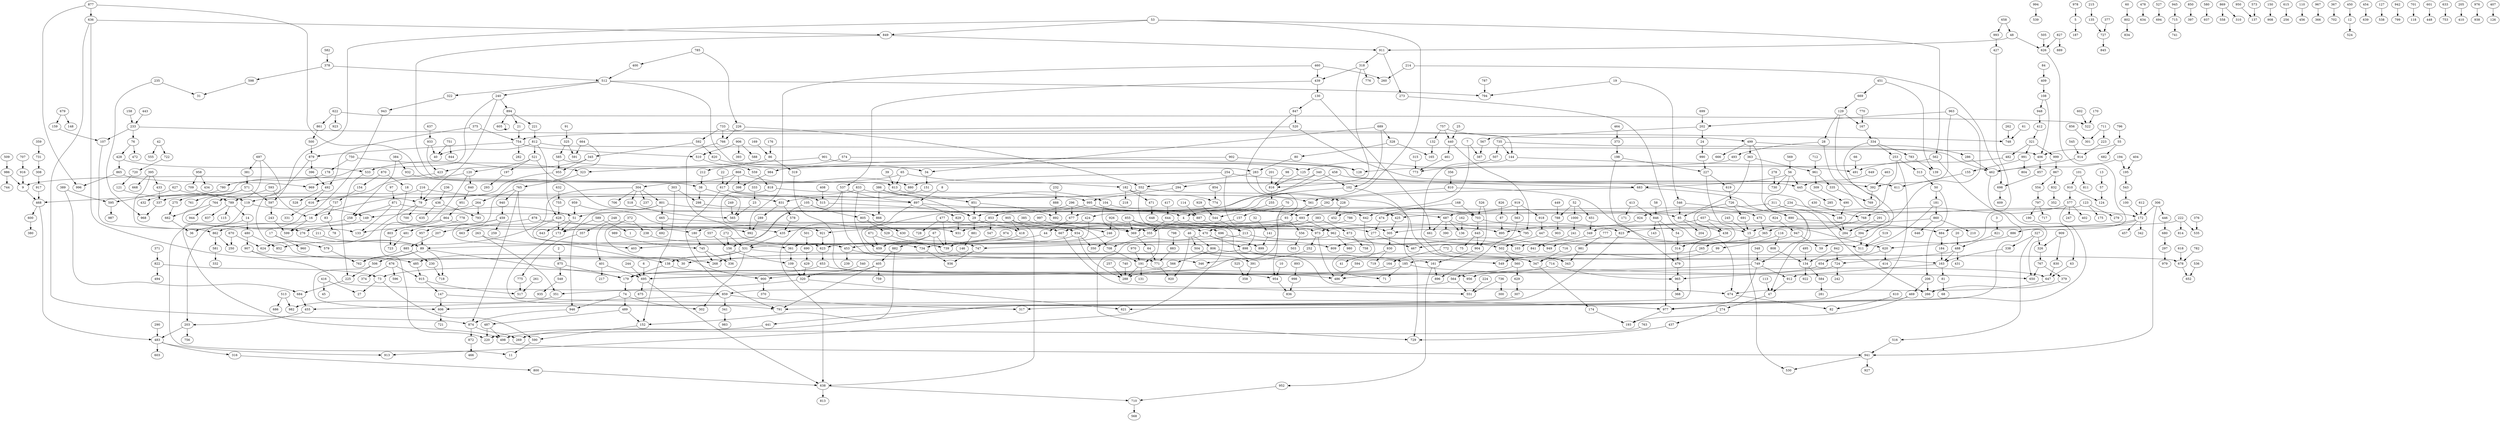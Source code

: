 digraph Grapheme {871 -> 258;315 -> 773;425 -> 305;480 -> 907;946 -> 874;671 -> 739;726 -> 890;101 -> 811;73 -> 590;488 -> 724;412 -> 321;25 -> 440;240 -> 79;855 -> 191;19 -> 794;862 -> 581;3 -> 821;7 -> 452;805 -> 630;305 -> 930;424 -> 173;469 -> 193;874 -> 872;345 -> 533;909 -> 830;805 -> 529;993 -> 427;577 -> 606;129 -> 28;255 -> 544;316 -> 800;81 -> 68;290 -> 483;378 -> 512;341 -> 983;703 -> 15;463 -> 392;309 -> 490;308 -> 917;994 -> 539;76 -> 472;878 -> 921;447 -> 511;56 -> 749;70 -> 157;885 -> 762;213 -> 747;138 -> 179;997 -> 350;997 -> 355;232 -> 888;504 -> 391;693 -> 962;16 -> 599;670 -> 250;105 -> 866;372 -> 401;860 -> 349;595 -> 987;754 -> 282;833 -> 561;948 -> 412;66 -> 491;138 -> 954;89 -> 718;552 -> 79;130 -> 847;5 -> 187;261 -> 517;375 -> 754;216 -> 616;233 -> 76;116 -> 99;383 -> 931;536 -> 652;957 -> 89;833 -> 161;248 -> 435;984 -> 398;93 -> 180;865 -> 996;707 -> 916;644 -> 305;52 -> 1000;263 -> 351;401 -> 695;53 -> 424;689 -> 328;249 -> 565;955 -> 16;783 -> 139;191 -> 288;234 -> 924;1000 -> 241;506 -> 225;161 -> 896;372 -> 900;241 -> 841;327 -> 338;42 -> 722;991 -> 155;589 -> 173;911 -> 273;134 -> 922;525 -> 358;564 -> 859;585 -> 955;986 -> 744;395 -> 276;735 -> 507;215 -> 135;53 -> 849;55 -> 406;934 -> 288;363 -> 85;436 -> 793;201 -> 816;529 -> 739;151 -> 831;868 -> 398;526 -> 904;986 -> 9;506 -> 606;19 -> 546;176 -> 86;440 -> 461;65 -> 613;172 -> 342;687 -> 390;170 -> 522;851 -> 29;602 -> 522;60 -> 802;325 -> 585;849 -> 445;695 -> 638;39 -> 613;191 -> 647;818 -> 995;924 -> 973;216 -> 831;740 -> 288;396 -> 492;507 -> 125;125 -> 816;447 -> 809;120 -> 840;121 -> 119;512 -> 322;832 -> 352;207 -> 885;351 -> 982;18 -> 180;323 -> 765;512 -> 240;926 -> 962;521 -> 120;386 -> 104;325 -> 591;557 -> 156;459 -> 133;34 -> 151;520 -> 611;378 -> 598;620 -> 414;546 -> 85;22 -> 617;320 -> 621;459 -> 259;116 -> 808;395 -> 433;590 -> 11;91 -> 325;123 -> 279;754 -> 510;749 -> 695;699 -> 202;190 -> 63;638 -> 813;185 -> 650;223 -> 914;827 -> 889;543 -> 100;493 -> 128;658 -> 48;628 -> 623;766 -> 734;911 -> 318;478 -> 634;527 -> 694;806 -> 566;810 -> 561;379 -> 266;874 -> 269;413 -> 171;144 -> 343;113 -> 47;855 -> 369;477 -> 728;734 -> 936;79 -> 700;715 -> 741;910 -> 577;770 -> 167;371 -> 822;46 -> 920;617 -> 897;173 -> 791;662 -> 36;919 -> 642;274 -> 437;304 -> 852;995 -> 887;245 -> 15;973 -> 486;42 -> 555;678 -> 652;995 -> 642;963 -> 202;468 -> 483;340 -> 29;850 -> 397;801 -> 149;102 -> 729;163 -> 81;649 -> 445;109 -> 320;853 -> 277;574 -> 212;562 -> 977;897 -> 829;74 -> 489;731 -> 308;89 -> 506;872 -> 466;961 -> 309;687 -> 661;460 -> 992;65 -> 182;906 -> 510;826 -> 87;943 -> 36;905 -> 418;917 -> 468;749 -> 912;105 -> 805;405 -> 759;842 -> 724;822 -> 73;14 -> 498;172 -> 457;787 -> 794;384 -> 932;800 -> 638;577 -> 247;46 -> 806;750 -> 178;391 -> 358;712 -> 961;334 -> 783;622 -> 522;605 -> 605;737 -> 83;67 -> 882;38 -> 565;974 -> 453;571 -> 761;559 -> 818;15 -> 530;894 -> 21;654 -> 956;877 -> 613;824 -> 947;512 -> 283;667 -> 551;657 -> 438;772 -> 163;212 -> 38;564 -> 551;356 -> 810;867 -> 832;377 -> 727;455 -> 203;101 -> 910;933 -> 40;216 -> 79;253 -> 313;376 -> 535;577 -> 402;236 -> 436;318 -> 776;510 -> 559;483 -> 913;417 -> 644;637 -> 933;93 -> 556;174 -> 193;708 -> 191;10 -> 954;698 -> 609;475 -> 365;482 -> 491;499 -> 286;627 -> 595;416 -> 27;435 -> 531;580 -> 937;861 -> 500;833 -> 337;428 -> 533;492 -> 616;916 -> 9;334 -> 15;593 -> 16;651 -> 349;459 -> 957;13 -> 57;869 -> 558;904 -> 161;537 -> 89;598 -> 31;864 -> 803;451 -> 669;772 -> 164;80 -> 283;687 -> 795;711 -> 223;63 -> 647;868 -> 617;283 -> 347;554 -> 797;226 -> 766;296 -> 677;751 -> 844;108 -> 406;155 -> 611;86 -> 423;264 -> 258;119 -> 11;571 -> 597;17 -> 579;206 -> 266;56 -> 730;67 -> 346;489 -> 152;724 -> 965;842 -> 134;52 -> 788;461 -> 773;695 -> 675;499 -> 47;513 -> 982;56 -> 683;950 -> 137;765 -> 264;400 -> 512;636 -> 874;630 -> 747;736 -> 551;548 -> 935;202 -> 567;477 -> 973;959 -> 992;235 -> 31;822 -> 494;104 -> 369;65 -> 9;893 -> 998;612 -> 172;733 -> 766;168 -> 474;243 -> 599;406 -> 857;696 -> 809;642 -> 71;283 -> 552;789 -> 115;883 -> 771;676 -> 374;733 -> 144;676 -> 915;697 -> 381;905 -> 708;711 -> 301;879 -> 396;533 -> 225;890 -> 884;328 -> 80;797 -> 190;449 -> 788;860 -> 646;989 -> 745;21 -> 754;372 -> 238;864 -> 276;934 -> 350;669 -> 129;540 -> 320;52 -> 651;320 -> 351;932 -> 38;333 -> 23;304 -> 801;164 -> 288;430 -> 768;516 -> 941;2 -> 875;469 -> 621;48 -> 626;622 -> 861;622 -> 923;470 -> 729;617 -> 515;87 -> 895;67 -> 739;485 -> 915;745 -> 336;888 -> 892;803 -> 723;571 -> 275;780 -> 432;359 -> 731;906 -> 393;135 -> 727;418 -> 739;905 -> 934;214 -> 260;120 -> 220;248 -> 357;311 -> 687;765 -> 403;225 -> 684;20 -> 488;786 -> 667;150 -> 908;520 -> 754;495 -> 134;500 -> 879;194 -> 462;902 -> 984;962 -> 980;349 -> 502;870 -> 154;202 -> 24;981 -> 343;132 -> 165;846 -> 143;812 -> 406;162 -> 136;89 -> 762;163 -> 912;119 -> 149;198 -> 227;998 -> 836;381 -> 571;709 -> 789;263 -> 361;405 -> 900;767 -> 650;240 -> 468;722 -> 720;871 -> 51;470 -> 899;357 -> 775;437 -> 729;408 -> 515;384 -> 258;907 -> 859;919 -> 563;4 -> 355;147 -> 606;648 -> 213;394 -> 511;941 -> 530;789 -> 837;947 -> 265;296 -> 693;513 -> 686;313 -> 50;483 -> 316;618 -> 678;589 -> 1;23 -> 565;76 -> 428;184 -> 163;206 -> 469;480 -> 852;57 -> 124;83 -> 78;577 -> 768;684 -> 455;615 -> 256;914 -> 462;460 -> 260;487 -> 498;194 -> 195;84 -> 409;439 -> 130;114 -> 887;272 -> 531;670 -> 624;244 -> 695;777 -> 981;812 -> 40;369 -> 64;182 -> 218;632 -> 755;9 -> 468;901 -> 323;657 -> 620;161 -> 952;252 -> 346;886 -> 620;303 -> 152;690 -> 429;869 -> 310;32 -> 141;941 -> 927;104 -> 703;304 -> 518;875 -> 179;428 -> 865;499 -> 666;846 -> 54;628 -> 369;765 -> 874;156 -> 336;389 -> 595;881 -> 146;867 -> 554;51 -> 173;531 -> 485;970 -> 191;519 -> 511;545 -> 914;58 -> 846;562 -> 773;178 -> 780;657 -> 895;552 -> 228;311 -> 284;816 -> 255;490 -> 186;887 -> 823;277 -> 467;593 -> 764;610 -> 82;818 -> 931;929 -> 544;257 -> 288;318 -> 816;768 -> 365;877 -> 636;276 -> 89;311 -> 266;404 -> 195;307 -> 791;664 -> 138;409 -> 108;898 -> 347;275 -> 662;636 -> 485;306 -> 941;962 -> 403;29 -> 881;573 -> 137;727 -> 845;347 -> 174;978 -> 5;735 -> 144;179 -> 74;149 -> 599;477 -> 739;840 -> 951;898 -> 268;697 -> 30;7 -> 387;897 -> 638;556 -> 503;853 -> 547;265 -> 549;831 -> 289;438 -> 314;912 -> 47;291 -> 284;628 -> 663;821 -> 488;8 -> 897;977 -> 193;689 -> 102;110 -> 456;509 -> 986;453 -> 185;152 -> 590;963 -> 392;50 -> 181;854 -> 774;967 -> 366;38 -> 298;846 -> 977;623 -> 653;801 -> 665;697 -> 133;875 -> 548;767 -> 379;264 -> 793;47 -> 274;498 -> 941;714 -> 965;4 -> 895;479 -> 965;747 -> 936;337 -> 968;764 -> 662;85 -> 438;159 -> 107;433 -> 337;796 -> 55;48 -> 911;167 -> 334;367 -> 702;306 -> 172;915 -> 517;617 -> 791;679 -> 159;726 -> 691;413 -> 846;754 -> 879;272 -> 156;51 -> 643;238 -> 453;677 -> 44;228 -> 452;918 -> 447;392 -> 769;703 -> 645;253 -> 317;278 -> 730;79 -> 624;653 -> 486;658 -> 993;594 -> 486;98 -> 816;235 -> 968;905 -> 638;168 -> 703;951 -> 864;733 -> 592;54 -> 314;710 -> 568;859 -> 317;429 -> 320;182 -> 774;470 -> 898;569 -> 56;909 -> 326;423 -> 969;450 -> 12;647 -> 674;775 -> 517;181 -> 860;386 -> 866;894 -> 221;995 -> 853;46 -> 504;67 -> 659;877 -> 996;221 -> 812;240 -> 894;947 -> 59;763 -> 498;952 -> 710;745 -> 268;73 -> 27;198 -> 479;680 -> 297;186 -> 284;629 -> 307;808 -> 134;446 -> 680;211 -> 89;427 -> 185;897 -> 85;926 -> 246;157 -> 369;671 -> 659;902 -> 128;487 -> 220;222 -> 814;561 -> 93;502 -> 343;401 -> 217;158 -> 233;802 -> 834;226 -> 552;120 -> 119;885 -> 230;812 -> 628;849 -> 911;865 -> 969;560 -> 629;958 -> 434;254 -> 880;900 -> 370;546 -> 475;789 -> 14;222 -> 535;581 -> 332;644 -> 355;254 -> 898;14 -> 480;314 -> 479;258 -> 862;386 -> 29;454 -> 639;862 -> 250;857 -> 698;64 -> 771;373 -> 198;468 -> 600;253 -> 693;696 -> 913;958 -> 709;788 -> 903;355 -> 708;233 -> 107;823 -> 269;726 -> 103;144 -> 491;831 -> 578;502 -> 560;203 -> 483;86 -> 319;597 -> 243;129 -> 59;85 -> 204;197 -> 293;458 -> 683;53 -> 562;499 -> 363;771 -> 920;853 -> 435;954 -> 836;757 -> 440;213 -> 103;973 -> 252;338 -> 163;724 -> 242;489 -> 487;859 -> 455;827 -> 626;636 -> 849;990 -> 227;991 -> 804;127 -> 538;521 -> 197;942 -> 799;664 -> 591;701 -> 118;750 -> 323;294 -> 995;44 -> 734;626 -> 884;481 -> 723;579 -> 762;757 -> 132;864 -> 667;531 -> 678;691 -> 15;962 -> 949;933 -> 423;28 -> 493;222 -> 305;785 -> 226;600 -> 380;304 -> 237;868 -> 880;871 -> 133;795 -> 896;55 -> 682;383 -> 873;129 -> 167;389 -> 684;74 -> 946;601 -> 448;798 -> 883;665 -> 470;361 -> 109;460 -> 439;868 -> 304;764 -> 944;254 -> 392;584 -> 281;560 -> 564;335 -> 769;141 -> 899;830 -> 647;328 -> 165;61 -> 748;873 -> 758;262 -> 748;737 -> 16;156 -> 109;613 -> 851;582 -> 378;105 -> 156;693 -> 470;921 -> 623;720 -> 121;327 -> 326;620 -> 654;363 -> 961;801 -> 946;674 -> 82;592 -> 820;633 -> 753;859 -> 341;847 -> 520;518 -> 565;227 -> 441;940 -> 459;679 -> 148;172 -> 823;785 -> 400;334 -> 253;172 -> 886;100 -> 172;123 -> 425;492 -> 528;185 -> 71;812 -> 521;286 -> 462;102 -> 677;224 -> 551;296 -> 659;567 -> 387;915 -> 147;512 -> 794;860 -> 210;321 -> 482;765 -> 940;851 -> 892;483 -> 603;182 -> 471;29 -> 418;180 -> 745;289 -> 992;906 -> 588;645 -> 904;97 -> 871;638 -> 710;191 -> 131;321 -> 999;782 -> 678;123 -> 175;108 -> 948;214 -> 698;348 -> 749;531 -> 302;665 -> 692;462 -> 650;963 -> 284;801 -> 687;169 -> 86;385 -> 246;365 -> 949;298 -> 4;306 -> 446;416 -> 45;74 -> 302;810 -> 511;436 -> 635;566 -> 695;445 -> 285;526 -> 703;12 -> 524;273 -> 674;304 -> 706;689 -> 34;930 -> 719;999 -> 867;856 -> 301;829 -> 931;552 -> 674;297 -> 979;28 -> 394;751 -> 40;627 -> 79;806 -> 549;405 -> 791;89 -> 179;894 -> 605;879 -> 789;878 -> 207;154 -> 737;70 -> 954;134 -> 584;907 -> 268;965 -> 368;195 -> 543;755 -> 628;205 -> 410;683 -> 292;537 -> 897;181 -> 511;319 -> 956;453 -> 239;847 -> 179;326 -> 767;693 -> 921;439 -> 537;882 -> 405;107 -> 862;185 -> 179;147 -> 977;17 -> 960;424 -> 361;227 -> 619;340 -> 294;736 -> 300;976 -> 938;778 -> 481;592 -> 345;505 -> 626;930 -> 41;451 -> 139;443 -> 233;488 -> 163;375 -> 492;934 -> 623;99 -> 347;962 -> 502;628 -> 173;321 -> 991;345 -> 955;716 -> 347;901 -> 186;246 -> 739;303 -> 298;919 -> 918;464 -> 373;230 -> 718;757 -> 499;749 -> 977;394 -> 531;945 -> 715;537 -> 771;531 -> 138;501 -> 690;340 -> 102;797 -> 717;471 -> 648;735 -> 462;645 -> 75;820 -> 34;714 -> 486;6 -> 695;619 -> 726;585 -> 125;616 -> 331;544 -> 213;441 -> 220;327 -> 516;747 -> 30;16 -> 203;53 -> 597;474 -> 277;515 -> 29;578 -> 435;676 -> 596;292 -> 4;488 -> 431;130 -> 661;24 -> 990;440 -> 795;882 -> 152;407 -> 126;56 -> 445;203 -> 756;50 -> 206;233 -> 748;318 -> 439;395 -> 668;563 -> 467;687 -> 136;884 -> 184;574 -> 128;521 -> 425;234 -> 172;870 -> 18;653 -> 73;683 -> 890;322 -> 943;855 -> 696;961 -> 335;959 -> 51;910 -> 124;458 -> 51;606 -> 721;}